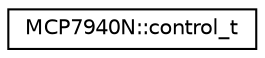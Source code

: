 digraph "Graphical Class Hierarchy"
{
  edge [fontname="Helvetica",fontsize="10",labelfontname="Helvetica",labelfontsize="10"];
  node [fontname="Helvetica",fontsize="10",shape=record];
  rankdir="LR";
  Node1 [label="MCP7940N::control_t",height=0.2,width=0.4,color="black", fillcolor="white", style="filled",URL="$d2/d14/unionMCP7940N_1_1control__t.html"];
}
